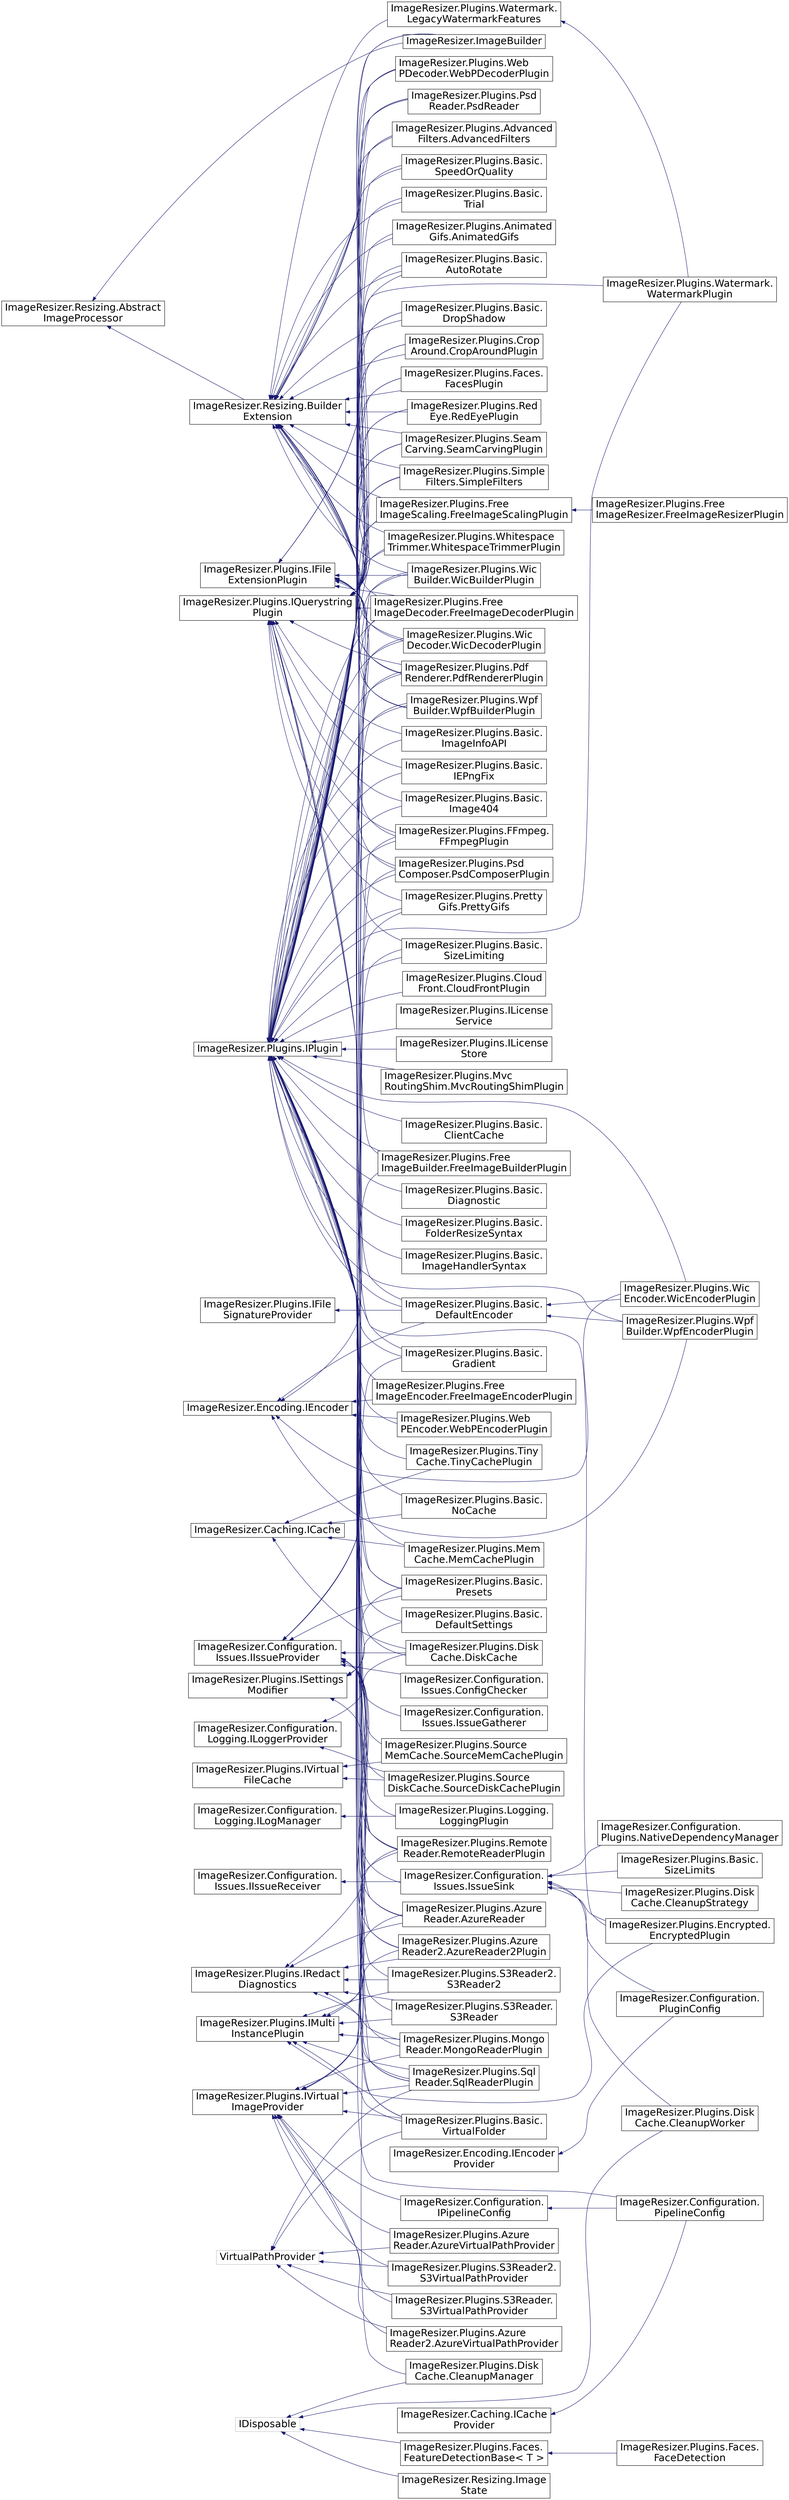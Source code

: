 digraph "Graphical Class Hierarchy"
{
  edge [fontname="Helvetica",fontsize="24",labelfontname="Helvetica",labelfontsize="24"];
  node [fontname="Helvetica",fontsize="24",shape=record];
  rankdir="LR";
  Node1 [label="ImageResizer.Resizing.Abstract\lImageProcessor",height=0.2,width=0.4,color="black", fillcolor="white", style="filled",URL="$class_image_resizer_1_1_resizing_1_1_abstract_image_processor.html",tooltip="Not for external use. Inherit from BuilderExtension instead. Dual-purpose base class for both ImageBu..."];
  Node1 -> Node2 [dir="back",color="midnightblue",fontsize="24",style="solid",fontname="Helvetica"];
  Node2 [label="ImageResizer.ImageBuilder",height=0.2,width=0.4,color="black", fillcolor="white", style="filled",URL="$class_image_resizer_1_1_image_builder.html",tooltip="Provides methods for generating resized images, and for reading and writing them to disk..."];
  Node1 -> Node3 [dir="back",color="midnightblue",fontsize="24",style="solid",fontname="Helvetica"];
  Node3 [label="ImageResizer.Resizing.Builder\lExtension",height=0.2,width=0.4,color="black", fillcolor="white", style="filled",URL="$class_image_resizer_1_1_resizing_1_1_builder_extension.html",tooltip="Provides a useable base class that can be used to modify the behavior of ImageBuilder. When registered with an ImageBuilder instance, the ImageBuilder will call the corresponding methods on the extension prior to executing its own methods. "];
  Node3 -> Node4 [dir="back",color="midnightblue",fontsize="24",style="solid",fontname="Helvetica"];
  Node4 [label="ImageResizer.Plugins.Advanced\lFilters.AdvancedFilters",height=0.2,width=0.4,color="black", fillcolor="white", style="filled",URL="$class_image_resizer_1_1_plugins_1_1_advanced_filters_1_1_advanced_filters.html"];
  Node3 -> Node5 [dir="back",color="midnightblue",fontsize="24",style="solid",fontname="Helvetica"];
  Node5 [label="ImageResizer.Plugins.Animated\lGifs.AnimatedGifs",height=0.2,width=0.4,color="black", fillcolor="white", style="filled",URL="$class_image_resizer_1_1_plugins_1_1_animated_gifs_1_1_animated_gifs.html"];
  Node3 -> Node6 [dir="back",color="midnightblue",fontsize="24",style="solid",fontname="Helvetica"];
  Node6 [label="ImageResizer.Plugins.Basic.\lAutoRotate",height=0.2,width=0.4,color="black", fillcolor="white", style="filled",URL="$class_image_resizer_1_1_plugins_1_1_basic_1_1_auto_rotate.html"];
  Node3 -> Node7 [dir="back",color="midnightblue",fontsize="24",style="solid",fontname="Helvetica"];
  Node7 [label="ImageResizer.Plugins.Basic.\lDropShadow",height=0.2,width=0.4,color="black", fillcolor="white", style="filled",URL="$class_image_resizer_1_1_plugins_1_1_basic_1_1_drop_shadow.html",tooltip="Adds drop shadow capabilities (shadowColor, shadowOffset, and shadowWidth commands) ..."];
  Node3 -> Node8 [dir="back",color="midnightblue",fontsize="24",style="solid",fontname="Helvetica"];
  Node8 [label="ImageResizer.Plugins.Basic.\lSizeLimiting",height=0.2,width=0.4,color="black", fillcolor="white", style="filled",URL="$class_image_resizer_1_1_plugins_1_1_basic_1_1_size_limiting.html",tooltip="Implements app-wide size Limits on image size "];
  Node3 -> Node9 [dir="back",color="midnightblue",fontsize="24",style="solid",fontname="Helvetica"];
  Node9 [label="ImageResizer.Plugins.Basic.\lSpeedOrQuality",height=0.2,width=0.4,color="black", fillcolor="white", style="filled",URL="$class_image_resizer_1_1_plugins_1_1_basic_1_1_speed_or_quality.html"];
  Node3 -> Node10 [dir="back",color="midnightblue",fontsize="24",style="solid",fontname="Helvetica"];
  Node10 [label="ImageResizer.Plugins.Basic.\lTrial",height=0.2,width=0.4,color="black", fillcolor="white", style="filled",URL="$class_image_resizer_1_1_plugins_1_1_basic_1_1_trial.html",tooltip="Can be used by plugins to implement &#39;trial version&#39; functionality. Not currently used. "];
  Node3 -> Node11 [dir="back",color="midnightblue",fontsize="24",style="solid",fontname="Helvetica"];
  Node11 [label="ImageResizer.Plugins.Crop\lAround.CropAroundPlugin",height=0.2,width=0.4,color="black", fillcolor="white", style="filled",URL="$class_image_resizer_1_1_plugins_1_1_crop_around_1_1_crop_around_plugin.html",tooltip="Enables cropping based on a set of rectangles to preserve "];
  Node3 -> Node12 [dir="back",color="midnightblue",fontsize="24",style="solid",fontname="Helvetica"];
  Node12 [label="ImageResizer.Plugins.Faces.\lFacesPlugin",height=0.2,width=0.4,color="black", fillcolor="white", style="filled",URL="$class_image_resizer_1_1_plugins_1_1_faces_1_1_faces_plugin.html"];
  Node3 -> Node13 [dir="back",color="midnightblue",fontsize="24",style="solid",fontname="Helvetica"];
  Node13 [label="ImageResizer.Plugins.Free\lImageBuilder.FreeImageBuilderPlugin",height=0.2,width=0.4,color="black", fillcolor="white", style="filled",URL="$class_image_resizer_1_1_plugins_1_1_free_image_builder_1_1_free_image_builder_plugin.html"];
  Node3 -> Node14 [dir="back",color="midnightblue",fontsize="24",style="solid",fontname="Helvetica"];
  Node14 [label="ImageResizer.Plugins.Free\lImageDecoder.FreeImageDecoderPlugin",height=0.2,width=0.4,color="black", fillcolor="white", style="filled",URL="$class_image_resizer_1_1_plugins_1_1_free_image_decoder_1_1_free_image_decoder_plugin.html"];
  Node3 -> Node15 [dir="back",color="midnightblue",fontsize="24",style="solid",fontname="Helvetica"];
  Node15 [label="ImageResizer.Plugins.Free\lImageScaling.FreeImageScalingPlugin",height=0.2,width=0.4,color="black", fillcolor="white", style="filled",URL="$class_image_resizer_1_1_plugins_1_1_free_image_scaling_1_1_free_image_scaling_plugin.html"];
  Node15 -> Node16 [dir="back",color="midnightblue",fontsize="24",style="solid",fontname="Helvetica"];
  Node16 [label="ImageResizer.Plugins.Free\lImageResizer.FreeImageResizerPlugin",height=0.2,width=0.4,color="black", fillcolor="white", style="filled",URL="$class_image_resizer_1_1_plugins_1_1_free_image_resizer_1_1_free_image_resizer_plugin.html"];
  Node3 -> Node17 [dir="back",color="midnightblue",fontsize="24",style="solid",fontname="Helvetica"];
  Node17 [label="ImageResizer.Plugins.Pdf\lRenderer.PdfRendererPlugin",height=0.2,width=0.4,color="black", fillcolor="white", style="filled",URL="$class_image_resizer_1_1_plugins_1_1_pdf_renderer_1_1_pdf_renderer_plugin.html",tooltip="Ghostscript image resizer decoder capable of rendering postscript-based files to bitmaps. "];
  Node3 -> Node18 [dir="back",color="midnightblue",fontsize="24",style="solid",fontname="Helvetica"];
  Node18 [label="ImageResizer.Plugins.Psd\lReader.PsdReader",height=0.2,width=0.4,color="black", fillcolor="white", style="filled",URL="$class_image_resizer_1_1_plugins_1_1_psd_reader_1_1_psd_reader.html"];
  Node3 -> Node19 [dir="back",color="midnightblue",fontsize="24",style="solid",fontname="Helvetica"];
  Node19 [label="ImageResizer.Plugins.Red\lEye.RedEyePlugin",height=0.2,width=0.4,color="black", fillcolor="white", style="filled",URL="$class_image_resizer_1_1_plugins_1_1_red_eye_1_1_red_eye_plugin.html"];
  Node3 -> Node20 [dir="back",color="midnightblue",fontsize="24",style="solid",fontname="Helvetica"];
  Node20 [label="ImageResizer.Plugins.Remote\lReader.RemoteReaderPlugin",height=0.2,width=0.4,color="black", fillcolor="white", style="filled",URL="$class_image_resizer_1_1_plugins_1_1_remote_reader_1_1_remote_reader_plugin.html"];
  Node3 -> Node21 [dir="back",color="midnightblue",fontsize="24",style="solid",fontname="Helvetica"];
  Node21 [label="ImageResizer.Plugins.Seam\lCarving.SeamCarvingPlugin",height=0.2,width=0.4,color="black", fillcolor="white", style="filled",URL="$class_image_resizer_1_1_plugins_1_1_seam_carving_1_1_seam_carving_plugin.html"];
  Node3 -> Node22 [dir="back",color="midnightblue",fontsize="24",style="solid",fontname="Helvetica"];
  Node22 [label="ImageResizer.Plugins.Simple\lFilters.SimpleFilters",height=0.2,width=0.4,color="black", fillcolor="white", style="filled",URL="$class_image_resizer_1_1_plugins_1_1_simple_filters_1_1_simple_filters.html"];
  Node3 -> Node23 [dir="back",color="midnightblue",fontsize="24",style="solid",fontname="Helvetica"];
  Node23 [label="ImageResizer.Plugins.Watermark.\lLegacyWatermarkFeatures",height=0.2,width=0.4,color="black", fillcolor="white", style="filled",URL="$class_image_resizer_1_1_plugins_1_1_watermark_1_1_legacy_watermark_features.html",tooltip="Provides extensibility points for drawing watermarks and even modifying resizing/image settings ..."];
  Node23 -> Node24 [dir="back",color="midnightblue",fontsize="24",style="solid",fontname="Helvetica"];
  Node24 [label="ImageResizer.Plugins.Watermark.\lWatermarkPlugin",height=0.2,width=0.4,color="black", fillcolor="white", style="filled",URL="$class_image_resizer_1_1_plugins_1_1_watermark_1_1_watermark_plugin.html",tooltip="Provides extensibility points for drawing watermarks and even modifying resizing/image settings ..."];
  Node3 -> Node25 [dir="back",color="midnightblue",fontsize="24",style="solid",fontname="Helvetica"];
  Node25 [label="ImageResizer.Plugins.Web\lPDecoder.WebPDecoderPlugin",height=0.2,width=0.4,color="black", fillcolor="white", style="filled",URL="$class_image_resizer_1_1_plugins_1_1_web_p_decoder_1_1_web_p_decoder_plugin.html"];
  Node3 -> Node26 [dir="back",color="midnightblue",fontsize="24",style="solid",fontname="Helvetica"];
  Node26 [label="ImageResizer.Plugins.Whitespace\lTrimmer.WhitespaceTrimmerPlugin",height=0.2,width=0.4,color="black", fillcolor="white", style="filled",URL="$class_image_resizer_1_1_plugins_1_1_whitespace_trimmer_1_1_whitespace_trimmer_plugin.html"];
  Node3 -> Node27 [dir="back",color="midnightblue",fontsize="24",style="solid",fontname="Helvetica"];
  Node27 [label="ImageResizer.Plugins.Wic\lBuilder.WicBuilderPlugin",height=0.2,width=0.4,color="black", fillcolor="white", style="filled",URL="$class_image_resizer_1_1_plugins_1_1_wic_builder_1_1_wic_builder_plugin.html"];
  Node3 -> Node28 [dir="back",color="midnightblue",fontsize="24",style="solid",fontname="Helvetica"];
  Node28 [label="ImageResizer.Plugins.Wic\lDecoder.WicDecoderPlugin",height=0.2,width=0.4,color="black", fillcolor="white", style="filled",URL="$class_image_resizer_1_1_plugins_1_1_wic_decoder_1_1_wic_decoder_plugin.html",tooltip="Note: This decoder produces Bitmaps that require special disposal instructions. While ImageBuilder ha..."];
  Node3 -> Node29 [dir="back",color="midnightblue",fontsize="24",style="solid",fontname="Helvetica"];
  Node29 [label="ImageResizer.Plugins.Wpf\lBuilder.WpfBuilderPlugin",height=0.2,width=0.4,color="black", fillcolor="white", style="filled",URL="$class_image_resizer_1_1_plugins_1_1_wpf_builder_1_1_wpf_builder_plugin.html"];
  Node30 [label="ImageResizer.Caching.ICache",height=0.2,width=0.4,color="black", fillcolor="white", style="filled",URL="$interface_image_resizer_1_1_caching_1_1_i_cache.html",tooltip="Provides caching behavior "];
  Node30 -> Node31 [dir="back",color="midnightblue",fontsize="24",style="solid",fontname="Helvetica"];
  Node31 [label="ImageResizer.Plugins.Basic.\lNoCache",height=0.2,width=0.4,color="black", fillcolor="white", style="filled",URL="$class_image_resizer_1_1_plugins_1_1_basic_1_1_no_cache.html",tooltip="Default cache when DiskCache isn&#39;t installed. Useful for debugging purposes but unsuited for producti..."];
  Node30 -> Node32 [dir="back",color="midnightblue",fontsize="24",style="solid",fontname="Helvetica"];
  Node32 [label="ImageResizer.Plugins.Disk\lCache.DiskCache",height=0.2,width=0.4,color="black", fillcolor="white", style="filled",URL="$class_image_resizer_1_1_plugins_1_1_disk_cache_1_1_disk_cache.html",tooltip="Provides methods for creating, maintaining, and securing the disk cache. "];
  Node30 -> Node33 [dir="back",color="midnightblue",fontsize="24",style="solid",fontname="Helvetica"];
  Node33 [label="ImageResizer.Plugins.Mem\lCache.MemCachePlugin",height=0.2,width=0.4,color="black", fillcolor="white", style="filled",URL="$class_image_resizer_1_1_plugins_1_1_mem_cache_1_1_mem_cache_plugin.html"];
  Node30 -> Node34 [dir="back",color="midnightblue",fontsize="24",style="solid",fontname="Helvetica"];
  Node34 [label="ImageResizer.Plugins.Tiny\lCache.TinyCachePlugin",height=0.2,width=0.4,color="black", fillcolor="white", style="filled",URL="$class_image_resizer_1_1_plugins_1_1_tiny_cache_1_1_tiny_cache_plugin.html"];
  Node35 [label="ImageResizer.Caching.ICache\lProvider",height=0.2,width=0.4,color="black", fillcolor="white", style="filled",URL="$interface_image_resizer_1_1_caching_1_1_i_cache_provider.html",tooltip="Provides cache selection logic "];
  Node35 -> Node36 [dir="back",color="midnightblue",fontsize="24",style="solid",fontname="Helvetica"];
  Node36 [label="ImageResizer.Configuration.\lPipelineConfig",height=0.2,width=0.4,color="black", fillcolor="white", style="filled",URL="$class_image_resizer_1_1_configuration_1_1_pipeline_config.html"];
  Node37 [label="IDisposable",height=0.2,width=0.4,color="grey75", fillcolor="white", style="filled"];
  Node37 -> Node38 [dir="back",color="midnightblue",fontsize="24",style="solid",fontname="Helvetica"];
  Node38 [label="ImageResizer.Plugins.Disk\lCache.CleanupManager",height=0.2,width=0.4,color="black", fillcolor="white", style="filled",URL="$class_image_resizer_1_1_plugins_1_1_disk_cache_1_1_cleanup_manager.html"];
  Node37 -> Node39 [dir="back",color="midnightblue",fontsize="24",style="solid",fontname="Helvetica"];
  Node39 [label="ImageResizer.Plugins.Disk\lCache.CleanupWorker",height=0.2,width=0.4,color="black", fillcolor="white", style="filled",URL="$class_image_resizer_1_1_plugins_1_1_disk_cache_1_1_cleanup_worker.html"];
  Node37 -> Node40 [dir="back",color="midnightblue",fontsize="24",style="solid",fontname="Helvetica"];
  Node40 [label="ImageResizer.Plugins.Faces.\lFeatureDetectionBase\< T \>",height=0.2,width=0.4,color="black", fillcolor="white", style="filled",URL="$class_image_resizer_1_1_plugins_1_1_faces_1_1_feature_detection_base_3_01_t_01_4.html",tooltip="Not thread safe. "];
  Node40 -> Node41 [dir="back",color="midnightblue",fontsize="24",style="solid",fontname="Helvetica"];
  Node41 [label="ImageResizer.Plugins.Faces.\lFaceDetection",height=0.2,width=0.4,color="black", fillcolor="white", style="filled",URL="$class_image_resizer_1_1_plugins_1_1_faces_1_1_face_detection.html",tooltip="Provides a simple API for face detection "];
  Node37 -> Node42 [dir="back",color="midnightblue",fontsize="24",style="solid",fontname="Helvetica"];
  Node42 [label="ImageResizer.Resizing.Image\lState",height=0.2,width=0.4,color="black", fillcolor="white", style="filled",URL="$class_image_resizer_1_1_resizing_1_1_image_state.html",tooltip="Encapsulates the state of an image being resized. Can be used to simulate a resize as well as actuall..."];
  Node43 [label="ImageResizer.Encoding.IEncoder",height=0.2,width=0.4,color="black", fillcolor="white", style="filled",URL="$interface_image_resizer_1_1_encoding_1_1_i_encoder.html",tooltip="An image encoder. Exposes methods for suitability checking, encoding, transparency compatibility chec..."];
  Node43 -> Node44 [dir="back",color="midnightblue",fontsize="24",style="solid",fontname="Helvetica"];
  Node44 [label="ImageResizer.Plugins.Basic.\lDefaultEncoder",height=0.2,width=0.4,color="black", fillcolor="white", style="filled",URL="$class_image_resizer_1_1_plugins_1_1_basic_1_1_default_encoder.html",tooltip="Provides basic encoding functionality for Jpeg, png, and gif output. Allows adjustable Jpeg compressi..."];
  Node44 -> Node45 [dir="back",color="midnightblue",fontsize="24",style="solid",fontname="Helvetica"];
  Node45 [label="ImageResizer.Plugins.Wic\lEncoder.WicEncoderPlugin",height=0.2,width=0.4,color="black", fillcolor="white", style="filled",URL="$class_image_resizer_1_1_plugins_1_1_wic_encoder_1_1_wic_encoder_plugin.html"];
  Node44 -> Node46 [dir="back",color="midnightblue",fontsize="24",style="solid",fontname="Helvetica"];
  Node46 [label="ImageResizer.Plugins.Wpf\lBuilder.WpfEncoderPlugin",height=0.2,width=0.4,color="black", fillcolor="white", style="filled",URL="$class_image_resizer_1_1_plugins_1_1_wpf_builder_1_1_wpf_encoder_plugin.html"];
  Node43 -> Node47 [dir="back",color="midnightblue",fontsize="24",style="solid",fontname="Helvetica"];
  Node47 [label="ImageResizer.Plugins.Free\lImageEncoder.FreeImageEncoderPlugin",height=0.2,width=0.4,color="black", fillcolor="white", style="filled",URL="$class_image_resizer_1_1_plugins_1_1_free_image_encoder_1_1_free_image_encoder_plugin.html"];
  Node43 -> Node48 [dir="back",color="midnightblue",fontsize="24",style="solid",fontname="Helvetica"];
  Node48 [label="ImageResizer.Plugins.Pretty\lGifs.PrettyGifs",height=0.2,width=0.4,color="black", fillcolor="white", style="filled",URL="$class_image_resizer_1_1_plugins_1_1_pretty_gifs_1_1_pretty_gifs.html"];
  Node43 -> Node49 [dir="back",color="midnightblue",fontsize="24",style="solid",fontname="Helvetica"];
  Node49 [label="ImageResizer.Plugins.Web\lPEncoder.WebPEncoderPlugin",height=0.2,width=0.4,color="black", fillcolor="white", style="filled",URL="$class_image_resizer_1_1_plugins_1_1_web_p_encoder_1_1_web_p_encoder_plugin.html"];
  Node43 -> Node45 [dir="back",color="midnightblue",fontsize="24",style="solid",fontname="Helvetica"];
  Node43 -> Node46 [dir="back",color="midnightblue",fontsize="24",style="solid",fontname="Helvetica"];
  Node50 [label="ImageResizer.Encoding.IEncoder\lProvider",height=0.2,width=0.4,color="black", fillcolor="white", style="filled",URL="$interface_image_resizer_1_1_encoding_1_1_i_encoder_provider.html",tooltip="A provider (or selector) of IEncoder instances. "];
  Node50 -> Node51 [dir="back",color="midnightblue",fontsize="24",style="solid",fontname="Helvetica"];
  Node51 [label="ImageResizer.Configuration.\lPluginConfig",height=0.2,width=0.4,color="black", fillcolor="white", style="filled",URL="$class_image_resizer_1_1_configuration_1_1_plugin_config.html",tooltip="Provides thread-safe access to plugin addition, removal, and querying methods "];
  Node52 [label="ImageResizer.Plugins.IFile\lExtensionPlugin",height=0.2,width=0.4,color="black", fillcolor="white", style="filled",URL="$interface_image_resizer_1_1_plugins_1_1_i_file_extension_plugin.html",tooltip="For plugins that add support for new source file image extensions. "];
  Node52 -> Node2 [dir="back",color="midnightblue",fontsize="24",style="solid",fontname="Helvetica"];
  Node52 -> Node53 [dir="back",color="midnightblue",fontsize="24",style="solid",fontname="Helvetica"];
  Node53 [label="ImageResizer.Plugins.FFmpeg.\lFFmpegPlugin",height=0.2,width=0.4,color="black", fillcolor="white", style="filled",URL="$class_image_resizer_1_1_plugins_1_1_f_fmpeg_1_1_f_fmpeg_plugin.html"];
  Node52 -> Node14 [dir="back",color="midnightblue",fontsize="24",style="solid",fontname="Helvetica"];
  Node52 -> Node17 [dir="back",color="midnightblue",fontsize="24",style="solid",fontname="Helvetica"];
  Node52 -> Node54 [dir="back",color="midnightblue",fontsize="24",style="solid",fontname="Helvetica"];
  Node54 [label="ImageResizer.Plugins.Psd\lComposer.PsdComposerPlugin",height=0.2,width=0.4,color="black", fillcolor="white", style="filled",URL="$class_image_resizer_1_1_plugins_1_1_psd_composer_1_1_psd_composer_plugin.html"];
  Node52 -> Node18 [dir="back",color="midnightblue",fontsize="24",style="solid",fontname="Helvetica"];
  Node52 -> Node25 [dir="back",color="midnightblue",fontsize="24",style="solid",fontname="Helvetica"];
  Node52 -> Node27 [dir="back",color="midnightblue",fontsize="24",style="solid",fontname="Helvetica"];
  Node52 -> Node28 [dir="back",color="midnightblue",fontsize="24",style="solid",fontname="Helvetica"];
  Node52 -> Node29 [dir="back",color="midnightblue",fontsize="24",style="solid",fontname="Helvetica"];
  Node55 [label="ImageResizer.Plugins.IFile\lSignatureProvider",height=0.2,width=0.4,color="black", fillcolor="white", style="filled",URL="$interface_image_resizer_1_1_plugins_1_1_i_file_signature_provider.html"];
  Node55 -> Node44 [dir="back",color="midnightblue",fontsize="24",style="solid",fontname="Helvetica"];
  Node56 [label="ImageResizer.Configuration.\lIssues.IIssueProvider",height=0.2,width=0.4,color="black", fillcolor="white", style="filled",URL="$interface_image_resizer_1_1_configuration_1_1_issues_1_1_i_issue_provider.html"];
  Node56 -> Node57 [dir="back",color="midnightblue",fontsize="24",style="solid",fontname="Helvetica"];
  Node57 [label="ImageResizer.Configuration.\lIssues.ConfigChecker",height=0.2,width=0.4,color="black", fillcolor="white", style="filled",URL="$class_image_resizer_1_1_configuration_1_1_issues_1_1_config_checker.html"];
  Node56 -> Node58 [dir="back",color="midnightblue",fontsize="24",style="solid",fontname="Helvetica"];
  Node58 [label="ImageResizer.Configuration.\lIssues.IssueGatherer",height=0.2,width=0.4,color="black", fillcolor="white", style="filled",URL="$class_image_resizer_1_1_configuration_1_1_issues_1_1_issue_gatherer.html"];
  Node56 -> Node59 [dir="back",color="midnightblue",fontsize="24",style="solid",fontname="Helvetica"];
  Node59 [label="ImageResizer.Configuration.\lIssues.IssueSink",height=0.2,width=0.4,color="black", fillcolor="white", style="filled",URL="$class_image_resizer_1_1_configuration_1_1_issues_1_1_issue_sink.html"];
  Node59 -> Node51 [dir="back",color="midnightblue",fontsize="24",style="solid",fontname="Helvetica"];
  Node59 -> Node60 [dir="back",color="midnightblue",fontsize="24",style="solid",fontname="Helvetica"];
  Node60 [label="ImageResizer.Configuration.\lPlugins.NativeDependencyManager",height=0.2,width=0.4,color="black", fillcolor="white", style="filled",URL="$class_image_resizer_1_1_configuration_1_1_plugins_1_1_native_dependency_manager.html",tooltip="Provides automatic download of native dependencies (which VS doesn&#39;t see). Gets the correct bitness a..."];
  Node59 -> Node61 [dir="back",color="midnightblue",fontsize="24",style="solid",fontname="Helvetica"];
  Node61 [label="ImageResizer.Plugins.Basic.\lSizeLimits",height=0.2,width=0.4,color="black", fillcolor="white", style="filled",URL="$class_image_resizer_1_1_plugins_1_1_basic_1_1_size_limits.html",tooltip="Enforces two kinds of maximum size constraints: a Total size limit, and an Image size limit..."];
  Node59 -> Node62 [dir="back",color="midnightblue",fontsize="24",style="solid",fontname="Helvetica"];
  Node62 [label="ImageResizer.Plugins.Disk\lCache.CleanupStrategy",height=0.2,width=0.4,color="black", fillcolor="white", style="filled",URL="$class_image_resizer_1_1_plugins_1_1_disk_cache_1_1_cleanup_strategy.html"];
  Node59 -> Node39 [dir="back",color="midnightblue",fontsize="24",style="solid",fontname="Helvetica"];
  Node59 -> Node63 [dir="back",color="midnightblue",fontsize="24",style="solid",fontname="Helvetica"];
  Node63 [label="ImageResizer.Plugins.Encrypted.\lEncryptedPlugin",height=0.2,width=0.4,color="black", fillcolor="white", style="filled",URL="$class_image_resizer_1_1_plugins_1_1_encrypted_1_1_encrypted_plugin.html"];
  Node56 -> Node64 [dir="back",color="midnightblue",fontsize="24",style="solid",fontname="Helvetica"];
  Node64 [label="ImageResizer.Plugins.Azure\lReader2.AzureReader2Plugin",height=0.2,width=0.4,color="black", fillcolor="white", style="filled",URL="$class_image_resizer_1_1_plugins_1_1_azure_reader2_1_1_azure_reader2_plugin.html"];
  Node56 -> Node65 [dir="back",color="midnightblue",fontsize="24",style="solid",fontname="Helvetica"];
  Node65 [label="ImageResizer.Plugins.Azure\lReader.AzureReader",height=0.2,width=0.4,color="black", fillcolor="white", style="filled",URL="$class_image_resizer_1_1_plugins_1_1_azure_reader_1_1_azure_reader.html"];
  Node56 -> Node66 [dir="back",color="midnightblue",fontsize="24",style="solid",fontname="Helvetica"];
  Node66 [label="ImageResizer.Plugins.Basic.\lPresets",height=0.2,width=0.4,color="black", fillcolor="white", style="filled",URL="$class_image_resizer_1_1_plugins_1_1_basic_1_1_presets.html"];
  Node56 -> Node8 [dir="back",color="midnightblue",fontsize="24",style="solid",fontname="Helvetica"];
  Node56 -> Node67 [dir="back",color="midnightblue",fontsize="24",style="solid",fontname="Helvetica"];
  Node67 [label="ImageResizer.Plugins.Basic.\lVirtualFolder",height=0.2,width=0.4,color="black", fillcolor="white", style="filled",URL="$class_image_resizer_1_1_plugins_1_1_basic_1_1_virtual_folder.html",tooltip="Functions exactly like an IIS virtual folder, but doesn&#39;t require IIS configuration. "];
  Node56 -> Node38 [dir="back",color="midnightblue",fontsize="24",style="solid",fontname="Helvetica"];
  Node56 -> Node32 [dir="back",color="midnightblue",fontsize="24",style="solid",fontname="Helvetica"];
  Node56 -> Node13 [dir="back",color="midnightblue",fontsize="24",style="solid",fontname="Helvetica"];
  Node56 -> Node14 [dir="back",color="midnightblue",fontsize="24",style="solid",fontname="Helvetica"];
  Node56 -> Node17 [dir="back",color="midnightblue",fontsize="24",style="solid",fontname="Helvetica"];
  Node56 -> Node20 [dir="back",color="midnightblue",fontsize="24",style="solid",fontname="Helvetica"];
  Node56 -> Node68 [dir="back",color="midnightblue",fontsize="24",style="solid",fontname="Helvetica"];
  Node68 [label="ImageResizer.Plugins.Sql\lReader.SqlReaderPlugin",height=0.2,width=0.4,color="black", fillcolor="white", style="filled",URL="$class_image_resizer_1_1_plugins_1_1_sql_reader_1_1_sql_reader_plugin.html",tooltip="Specialized VirtualPathProvider that allows accessing database images as if they are on disk..."];
  Node56 -> Node27 [dir="back",color="midnightblue",fontsize="24",style="solid",fontname="Helvetica"];
  Node56 -> Node28 [dir="back",color="midnightblue",fontsize="24",style="solid",fontname="Helvetica"];
  Node56 -> Node29 [dir="back",color="midnightblue",fontsize="24",style="solid",fontname="Helvetica"];
  Node69 [label="ImageResizer.Configuration.\lIssues.IIssueReceiver",height=0.2,width=0.4,color="black", fillcolor="white", style="filled",URL="$interface_image_resizer_1_1_configuration_1_1_issues_1_1_i_issue_receiver.html"];
  Node69 -> Node59 [dir="back",color="midnightblue",fontsize="24",style="solid",fontname="Helvetica"];
  Node70 [label="ImageResizer.Configuration.\lLogging.ILoggerProvider",height=0.2,width=0.4,color="black", fillcolor="white", style="filled",URL="$interface_image_resizer_1_1_configuration_1_1_logging_1_1_i_logger_provider.html"];
  Node70 -> Node32 [dir="back",color="midnightblue",fontsize="24",style="solid",fontname="Helvetica"];
  Node70 -> Node71 [dir="back",color="midnightblue",fontsize="24",style="solid",fontname="Helvetica"];
  Node71 [label="ImageResizer.Plugins.Source\lDiskCache.SourceDiskCachePlugin",height=0.2,width=0.4,color="black", fillcolor="white", style="filled",URL="$class_image_resizer_1_1_plugins_1_1_source_disk_cache_1_1_source_disk_cache_plugin.html"];
  Node72 [label="ImageResizer.Configuration.\lLogging.ILogManager",height=0.2,width=0.4,color="black", fillcolor="white", style="filled",URL="$interface_image_resizer_1_1_configuration_1_1_logging_1_1_i_log_manager.html"];
  Node72 -> Node73 [dir="back",color="midnightblue",fontsize="24",style="solid",fontname="Helvetica"];
  Node73 [label="ImageResizer.Plugins.Logging.\lLoggingPlugin",height=0.2,width=0.4,color="black", fillcolor="white", style="filled",URL="$class_image_resizer_1_1_plugins_1_1_logging_1_1_logging_plugin.html"];
  Node74 [label="ImageResizer.Plugins.IMulti\lInstancePlugin",height=0.2,width=0.4,color="black", fillcolor="white", style="filled",URL="$interface_image_resizer_1_1_plugins_1_1_i_multi_instance_plugin.html",tooltip="Tag your plugin with this interface if it supports having multiple instances registered at once ..."];
  Node74 -> Node64 [dir="back",color="midnightblue",fontsize="24",style="solid",fontname="Helvetica"];
  Node74 -> Node65 [dir="back",color="midnightblue",fontsize="24",style="solid",fontname="Helvetica"];
  Node74 -> Node67 [dir="back",color="midnightblue",fontsize="24",style="solid",fontname="Helvetica"];
  Node74 -> Node63 [dir="back",color="midnightblue",fontsize="24",style="solid",fontname="Helvetica"];
  Node74 -> Node75 [dir="back",color="midnightblue",fontsize="24",style="solid",fontname="Helvetica"];
  Node75 [label="ImageResizer.Plugins.Mongo\lReader.MongoReaderPlugin",height=0.2,width=0.4,color="black", fillcolor="white", style="filled",URL="$class_image_resizer_1_1_plugins_1_1_mongo_reader_1_1_mongo_reader_plugin.html",tooltip="An ImageResizer Plugin that retrieves images from a MongoDB/GridFS store "];
  Node74 -> Node76 [dir="back",color="midnightblue",fontsize="24",style="solid",fontname="Helvetica"];
  Node76 [label="ImageResizer.Plugins.S3Reader2.\lS3Reader2",height=0.2,width=0.4,color="black", fillcolor="white", style="filled",URL="$class_image_resizer_1_1_plugins_1_1_s3_reader2_1_1_s3_reader2.html"];
  Node74 -> Node77 [dir="back",color="midnightblue",fontsize="24",style="solid",fontname="Helvetica"];
  Node77 [label="ImageResizer.Plugins.S3Reader.\lS3Reader",height=0.2,width=0.4,color="black", fillcolor="white", style="filled",URL="$class_image_resizer_1_1_plugins_1_1_s3_reader_1_1_s3_reader.html"];
  Node74 -> Node68 [dir="back",color="midnightblue",fontsize="24",style="solid",fontname="Helvetica"];
  Node78 [label="ImageResizer.Plugins.IPlugin",height=0.2,width=0.4,color="black", fillcolor="white", style="filled",URL="$interface_image_resizer_1_1_plugins_1_1_i_plugin.html",tooltip="All plugins must implement this. Enables web.config addition and removal. "];
  Node78 -> Node4 [dir="back",color="midnightblue",fontsize="24",style="solid",fontname="Helvetica"];
  Node78 -> Node5 [dir="back",color="midnightblue",fontsize="24",style="solid",fontname="Helvetica"];
  Node78 -> Node64 [dir="back",color="midnightblue",fontsize="24",style="solid",fontname="Helvetica"];
  Node78 -> Node65 [dir="back",color="midnightblue",fontsize="24",style="solid",fontname="Helvetica"];
  Node78 -> Node6 [dir="back",color="midnightblue",fontsize="24",style="solid",fontname="Helvetica"];
  Node78 -> Node79 [dir="back",color="midnightblue",fontsize="24",style="solid",fontname="Helvetica"];
  Node79 [label="ImageResizer.Plugins.Basic.\lClientCache",height=0.2,width=0.4,color="black", fillcolor="white", style="filled",URL="$class_image_resizer_1_1_plugins_1_1_basic_1_1_client_cache.html",tooltip="Provides default client-caching behavior. Sends Last-Modified header if present, and Expires header i..."];
  Node78 -> Node44 [dir="back",color="midnightblue",fontsize="24",style="solid",fontname="Helvetica"];
  Node78 -> Node80 [dir="back",color="midnightblue",fontsize="24",style="solid",fontname="Helvetica"];
  Node80 [label="ImageResizer.Plugins.Basic.\lDefaultSettings",height=0.2,width=0.4,color="black", fillcolor="white", style="filled",URL="$class_image_resizer_1_1_plugins_1_1_basic_1_1_default_settings.html"];
  Node78 -> Node81 [dir="back",color="midnightblue",fontsize="24",style="solid",fontname="Helvetica"];
  Node81 [label="ImageResizer.Plugins.Basic.\lDiagnostic",height=0.2,width=0.4,color="black", fillcolor="white", style="filled",URL="$class_image_resizer_1_1_plugins_1_1_basic_1_1_diagnostic.html",tooltip="Provides the incredibly helpful /resizer.debug page we all love. "];
  Node78 -> Node7 [dir="back",color="midnightblue",fontsize="24",style="solid",fontname="Helvetica"];
  Node78 -> Node82 [dir="back",color="midnightblue",fontsize="24",style="solid",fontname="Helvetica"];
  Node82 [label="ImageResizer.Plugins.Basic.\lFolderResizeSyntax",height=0.2,width=0.4,color="black", fillcolor="white", style="filled",URL="$class_image_resizer_1_1_plugins_1_1_basic_1_1_folder_resize_syntax.html"];
  Node78 -> Node83 [dir="back",color="midnightblue",fontsize="24",style="solid",fontname="Helvetica"];
  Node83 [label="ImageResizer.Plugins.Basic.\lGradient",height=0.2,width=0.4,color="black", fillcolor="white", style="filled",URL="$class_image_resizer_1_1_plugins_1_1_basic_1_1_gradient.html",tooltip="Allows gradients to be dynamically generated like so: "];
  Node78 -> Node84 [dir="back",color="midnightblue",fontsize="24",style="solid",fontname="Helvetica"];
  Node84 [label="ImageResizer.Plugins.Basic.\lIEPngFix",height=0.2,width=0.4,color="black", fillcolor="white", style="filled",URL="$class_image_resizer_1_1_plugins_1_1_basic_1_1_i_e_png_fix.html",tooltip="Causes IE6 and earlier to use GIF versions of PNG files. By default, only fixes requests with ..."];
  Node78 -> Node85 [dir="back",color="midnightblue",fontsize="24",style="solid",fontname="Helvetica"];
  Node85 [label="ImageResizer.Plugins.Basic.\lImage404",height=0.2,width=0.4,color="black", fillcolor="white", style="filled",URL="$class_image_resizer_1_1_plugins_1_1_basic_1_1_image404.html",tooltip="Redirects image 404 errors to a querystring-specified server-local location, while maintaining querys..."];
  Node78 -> Node86 [dir="back",color="midnightblue",fontsize="24",style="solid",fontname="Helvetica"];
  Node86 [label="ImageResizer.Plugins.Basic.\lImageHandlerSyntax",height=0.2,width=0.4,color="black", fillcolor="white", style="filled",URL="$class_image_resizer_1_1_plugins_1_1_basic_1_1_image_handler_syntax.html",tooltip="Adds URL syntax support for legacy projects: http://webimageresizer.codeplex.com/, http://imagehandler.codeplex.com/, http://bbimagehandler.codeplex.com/, DAMP: http://our.umbraco.org/projects/backoffice-extensions/digibiz-advanced-media-picker, Support for http://bip.codeplex.com/ and http://dynamicimageprocess.codeplex.com/ urls is default since w/h are supported. "];
  Node78 -> Node87 [dir="back",color="midnightblue",fontsize="24",style="solid",fontname="Helvetica"];
  Node87 [label="ImageResizer.Plugins.Basic.\lImageInfoAPI",height=0.2,width=0.4,color="black", fillcolor="white", style="filled",URL="$class_image_resizer_1_1_plugins_1_1_basic_1_1_image_info_a_p_i.html"];
  Node78 -> Node31 [dir="back",color="midnightblue",fontsize="24",style="solid",fontname="Helvetica"];
  Node78 -> Node66 [dir="back",color="midnightblue",fontsize="24",style="solid",fontname="Helvetica"];
  Node78 -> Node8 [dir="back",color="midnightblue",fontsize="24",style="solid",fontname="Helvetica"];
  Node78 -> Node9 [dir="back",color="midnightblue",fontsize="24",style="solid",fontname="Helvetica"];
  Node78 -> Node10 [dir="back",color="midnightblue",fontsize="24",style="solid",fontname="Helvetica"];
  Node78 -> Node67 [dir="back",color="midnightblue",fontsize="24",style="solid",fontname="Helvetica"];
  Node78 -> Node88 [dir="back",color="midnightblue",fontsize="24",style="solid",fontname="Helvetica"];
  Node88 [label="ImageResizer.Plugins.Cloud\lFront.CloudFrontPlugin",height=0.2,width=0.4,color="black", fillcolor="white", style="filled",URL="$class_image_resizer_1_1_plugins_1_1_cloud_front_1_1_cloud_front_plugin.html",tooltip="Allows querystrings to be expressed with &#39;/&#39; or &#39;;&#39; instead of &#39;?&#39;, allow the querystring to survive ..."];
  Node78 -> Node11 [dir="back",color="midnightblue",fontsize="24",style="solid",fontname="Helvetica"];
  Node78 -> Node32 [dir="back",color="midnightblue",fontsize="24",style="solid",fontname="Helvetica"];
  Node78 -> Node63 [dir="back",color="midnightblue",fontsize="24",style="solid",fontname="Helvetica"];
  Node78 -> Node12 [dir="back",color="midnightblue",fontsize="24",style="solid",fontname="Helvetica"];
  Node78 -> Node53 [dir="back",color="midnightblue",fontsize="24",style="solid",fontname="Helvetica"];
  Node78 -> Node13 [dir="back",color="midnightblue",fontsize="24",style="solid",fontname="Helvetica"];
  Node78 -> Node14 [dir="back",color="midnightblue",fontsize="24",style="solid",fontname="Helvetica"];
  Node78 -> Node47 [dir="back",color="midnightblue",fontsize="24",style="solid",fontname="Helvetica"];
  Node78 -> Node15 [dir="back",color="midnightblue",fontsize="24",style="solid",fontname="Helvetica"];
  Node78 -> Node89 [dir="back",color="midnightblue",fontsize="24",style="solid",fontname="Helvetica"];
  Node89 [label="ImageResizer.Plugins.ILicense\lService",height=0.2,width=0.4,color="black", fillcolor="white", style="filled",URL="$interface_image_resizer_1_1_plugins_1_1_i_license_service.html",tooltip="Provides license verification and enforcement services. Do not access directly; use your local embedd..."];
  Node78 -> Node90 [dir="back",color="midnightblue",fontsize="24",style="solid",fontname="Helvetica"];
  Node90 [label="ImageResizer.Plugins.ILicense\lStore",height=0.2,width=0.4,color="black", fillcolor="white", style="filled",URL="$interface_image_resizer_1_1_plugins_1_1_i_license_store.html",tooltip="Provides a place to cache/store licenses. Only responsible for licenses used by plugins attached to t..."];
  Node78 -> Node73 [dir="back",color="midnightblue",fontsize="24",style="solid",fontname="Helvetica"];
  Node78 -> Node33 [dir="back",color="midnightblue",fontsize="24",style="solid",fontname="Helvetica"];
  Node78 -> Node75 [dir="back",color="midnightblue",fontsize="24",style="solid",fontname="Helvetica"];
  Node78 -> Node91 [dir="back",color="midnightblue",fontsize="24",style="solid",fontname="Helvetica"];
  Node91 [label="ImageResizer.Plugins.Mvc\lRoutingShim.MvcRoutingShimPlugin",height=0.2,width=0.4,color="black", fillcolor="white", style="filled",URL="$class_image_resizer_1_1_plugins_1_1_mvc_routing_shim_1_1_mvc_routing_shim_plugin.html"];
  Node78 -> Node17 [dir="back",color="midnightblue",fontsize="24",style="solid",fontname="Helvetica"];
  Node78 -> Node48 [dir="back",color="midnightblue",fontsize="24",style="solid",fontname="Helvetica"];
  Node78 -> Node54 [dir="back",color="midnightblue",fontsize="24",style="solid",fontname="Helvetica"];
  Node78 -> Node18 [dir="back",color="midnightblue",fontsize="24",style="solid",fontname="Helvetica"];
  Node78 -> Node19 [dir="back",color="midnightblue",fontsize="24",style="solid",fontname="Helvetica"];
  Node78 -> Node20 [dir="back",color="midnightblue",fontsize="24",style="solid",fontname="Helvetica"];
  Node78 -> Node76 [dir="back",color="midnightblue",fontsize="24",style="solid",fontname="Helvetica"];
  Node78 -> Node77 [dir="back",color="midnightblue",fontsize="24",style="solid",fontname="Helvetica"];
  Node78 -> Node21 [dir="back",color="midnightblue",fontsize="24",style="solid",fontname="Helvetica"];
  Node78 -> Node22 [dir="back",color="midnightblue",fontsize="24",style="solid",fontname="Helvetica"];
  Node78 -> Node71 [dir="back",color="midnightblue",fontsize="24",style="solid",fontname="Helvetica"];
  Node78 -> Node92 [dir="back",color="midnightblue",fontsize="24",style="solid",fontname="Helvetica"];
  Node92 [label="ImageResizer.Plugins.Source\lMemCache.SourceMemCachePlugin",height=0.2,width=0.4,color="black", fillcolor="white", style="filled",URL="$class_image_resizer_1_1_plugins_1_1_source_mem_cache_1_1_source_mem_cache_plugin.html"];
  Node78 -> Node68 [dir="back",color="midnightblue",fontsize="24",style="solid",fontname="Helvetica"];
  Node78 -> Node34 [dir="back",color="midnightblue",fontsize="24",style="solid",fontname="Helvetica"];
  Node78 -> Node24 [dir="back",color="midnightblue",fontsize="24",style="solid",fontname="Helvetica"];
  Node78 -> Node25 [dir="back",color="midnightblue",fontsize="24",style="solid",fontname="Helvetica"];
  Node78 -> Node49 [dir="back",color="midnightblue",fontsize="24",style="solid",fontname="Helvetica"];
  Node78 -> Node26 [dir="back",color="midnightblue",fontsize="24",style="solid",fontname="Helvetica"];
  Node78 -> Node27 [dir="back",color="midnightblue",fontsize="24",style="solid",fontname="Helvetica"];
  Node78 -> Node28 [dir="back",color="midnightblue",fontsize="24",style="solid",fontname="Helvetica"];
  Node78 -> Node45 [dir="back",color="midnightblue",fontsize="24",style="solid",fontname="Helvetica"];
  Node78 -> Node29 [dir="back",color="midnightblue",fontsize="24",style="solid",fontname="Helvetica"];
  Node78 -> Node46 [dir="back",color="midnightblue",fontsize="24",style="solid",fontname="Helvetica"];
  Node93 [label="ImageResizer.Plugins.IQuerystring\lPlugin",height=0.2,width=0.4,color="black", fillcolor="white", style="filled",URL="$interface_image_resizer_1_1_plugins_1_1_i_querystring_plugin.html",tooltip="For plugins that access the query string (important!) "];
  Node93 -> Node2 [dir="back",color="midnightblue",fontsize="24",style="solid",fontname="Helvetica"];
  Node93 -> Node4 [dir="back",color="midnightblue",fontsize="24",style="solid",fontname="Helvetica"];
  Node93 -> Node6 [dir="back",color="midnightblue",fontsize="24",style="solid",fontname="Helvetica"];
  Node93 -> Node44 [dir="back",color="midnightblue",fontsize="24",style="solid",fontname="Helvetica"];
  Node93 -> Node7 [dir="back",color="midnightblue",fontsize="24",style="solid",fontname="Helvetica"];
  Node93 -> Node83 [dir="back",color="midnightblue",fontsize="24",style="solid",fontname="Helvetica"];
  Node93 -> Node84 [dir="back",color="midnightblue",fontsize="24",style="solid",fontname="Helvetica"];
  Node93 -> Node85 [dir="back",color="midnightblue",fontsize="24",style="solid",fontname="Helvetica"];
  Node93 -> Node87 [dir="back",color="midnightblue",fontsize="24",style="solid",fontname="Helvetica"];
  Node93 -> Node66 [dir="back",color="midnightblue",fontsize="24",style="solid",fontname="Helvetica"];
  Node93 -> Node11 [dir="back",color="midnightblue",fontsize="24",style="solid",fontname="Helvetica"];
  Node93 -> Node12 [dir="back",color="midnightblue",fontsize="24",style="solid",fontname="Helvetica"];
  Node93 -> Node53 [dir="back",color="midnightblue",fontsize="24",style="solid",fontname="Helvetica"];
  Node93 -> Node14 [dir="back",color="midnightblue",fontsize="24",style="solid",fontname="Helvetica"];
  Node93 -> Node15 [dir="back",color="midnightblue",fontsize="24",style="solid",fontname="Helvetica"];
  Node93 -> Node17 [dir="back",color="midnightblue",fontsize="24",style="solid",fontname="Helvetica"];
  Node93 -> Node48 [dir="back",color="midnightblue",fontsize="24",style="solid",fontname="Helvetica"];
  Node93 -> Node54 [dir="back",color="midnightblue",fontsize="24",style="solid",fontname="Helvetica"];
  Node93 -> Node19 [dir="back",color="midnightblue",fontsize="24",style="solid",fontname="Helvetica"];
  Node93 -> Node21 [dir="back",color="midnightblue",fontsize="24",style="solid",fontname="Helvetica"];
  Node93 -> Node22 [dir="back",color="midnightblue",fontsize="24",style="solid",fontname="Helvetica"];
  Node93 -> Node24 [dir="back",color="midnightblue",fontsize="24",style="solid",fontname="Helvetica"];
  Node93 -> Node26 [dir="back",color="midnightblue",fontsize="24",style="solid",fontname="Helvetica"];
  Node94 [label="ImageResizer.Plugins.IRedact\lDiagnostics",height=0.2,width=0.4,color="black", fillcolor="white", style="filled",URL="$interface_image_resizer_1_1_plugins_1_1_i_redact_diagnostics.html",tooltip="Permits plugins to redact data from the diagnostics page, like passwords "];
  Node94 -> Node64 [dir="back",color="midnightblue",fontsize="24",style="solid",fontname="Helvetica"];
  Node94 -> Node65 [dir="back",color="midnightblue",fontsize="24",style="solid",fontname="Helvetica"];
  Node94 -> Node75 [dir="back",color="midnightblue",fontsize="24",style="solid",fontname="Helvetica"];
  Node94 -> Node20 [dir="back",color="midnightblue",fontsize="24",style="solid",fontname="Helvetica"];
  Node94 -> Node76 [dir="back",color="midnightblue",fontsize="24",style="solid",fontname="Helvetica"];
  Node94 -> Node77 [dir="back",color="midnightblue",fontsize="24",style="solid",fontname="Helvetica"];
  Node94 -> Node68 [dir="back",color="midnightblue",fontsize="24",style="solid",fontname="Helvetica"];
  Node95 [label="ImageResizer.Plugins.ISettings\lModifier",height=0.2,width=0.4,color="black", fillcolor="white", style="filled",URL="$interface_image_resizer_1_1_plugins_1_1_i_settings_modifier.html",tooltip="Provides a way to modify settings before they reach the managed API. Does not execute early enough to..."];
  Node95 -> Node36 [dir="back",color="midnightblue",fontsize="24",style="solid",fontname="Helvetica"];
  Node95 -> Node80 [dir="back",color="midnightblue",fontsize="24",style="solid",fontname="Helvetica"];
  Node95 -> Node66 [dir="back",color="midnightblue",fontsize="24",style="solid",fontname="Helvetica"];
  Node96 [label="ImageResizer.Plugins.IVirtual\lFileCache",height=0.2,width=0.4,color="black", fillcolor="white", style="filled",URL="$interface_image_resizer_1_1_plugins_1_1_i_virtual_file_cache.html",tooltip="Implement this if you are caching files provided by a virtual image provider (For example..."];
  Node96 -> Node71 [dir="back",color="midnightblue",fontsize="24",style="solid",fontname="Helvetica"];
  Node96 -> Node92 [dir="back",color="midnightblue",fontsize="24",style="solid",fontname="Helvetica"];
  Node97 [label="ImageResizer.Plugins.IVirtual\lImageProvider",height=0.2,width=0.4,color="black", fillcolor="white", style="filled",URL="$interface_image_resizer_1_1_plugins_1_1_i_virtual_image_provider.html",tooltip="Implement this to allow your class (or VirtualPathProvider subclass) to be used without registering i..."];
  Node97 -> Node98 [dir="back",color="midnightblue",fontsize="24",style="solid",fontname="Helvetica"];
  Node98 [label="ImageResizer.Configuration.\lIPipelineConfig",height=0.2,width=0.4,color="black", fillcolor="white", style="filled",URL="$interface_image_resizer_1_1_configuration_1_1_i_pipeline_config.html"];
  Node98 -> Node36 [dir="back",color="midnightblue",fontsize="24",style="solid",fontname="Helvetica"];
  Node97 -> Node99 [dir="back",color="midnightblue",fontsize="24",style="solid",fontname="Helvetica"];
  Node99 [label="ImageResizer.Plugins.Azure\lReader2.AzureVirtualPathProvider",height=0.2,width=0.4,color="black", fillcolor="white", style="filled",URL="$class_image_resizer_1_1_plugins_1_1_azure_reader2_1_1_azure_virtual_path_provider.html"];
  Node97 -> Node100 [dir="back",color="midnightblue",fontsize="24",style="solid",fontname="Helvetica"];
  Node100 [label="ImageResizer.Plugins.Azure\lReader.AzureVirtualPathProvider",height=0.2,width=0.4,color="black", fillcolor="white", style="filled",URL="$class_image_resizer_1_1_plugins_1_1_azure_reader_1_1_azure_virtual_path_provider.html"];
  Node97 -> Node83 [dir="back",color="midnightblue",fontsize="24",style="solid",fontname="Helvetica"];
  Node97 -> Node67 [dir="back",color="midnightblue",fontsize="24",style="solid",fontname="Helvetica"];
  Node97 -> Node53 [dir="back",color="midnightblue",fontsize="24",style="solid",fontname="Helvetica"];
  Node97 -> Node75 [dir="back",color="midnightblue",fontsize="24",style="solid",fontname="Helvetica"];
  Node97 -> Node54 [dir="back",color="midnightblue",fontsize="24",style="solid",fontname="Helvetica"];
  Node97 -> Node20 [dir="back",color="midnightblue",fontsize="24",style="solid",fontname="Helvetica"];
  Node97 -> Node101 [dir="back",color="midnightblue",fontsize="24",style="solid",fontname="Helvetica"];
  Node101 [label="ImageResizer.Plugins.S3Reader2.\lS3VirtualPathProvider",height=0.2,width=0.4,color="black", fillcolor="white", style="filled",URL="$class_image_resizer_1_1_plugins_1_1_s3_reader2_1_1_s3_virtual_path_provider.html",tooltip="Allows clients to request objects located on another amazon S3 server through this server..."];
  Node97 -> Node102 [dir="back",color="midnightblue",fontsize="24",style="solid",fontname="Helvetica"];
  Node102 [label="ImageResizer.Plugins.S3Reader.\lS3VirtualPathProvider",height=0.2,width=0.4,color="black", fillcolor="white", style="filled",URL="$class_image_resizer_1_1_plugins_1_1_s3_reader_1_1_s3_virtual_path_provider.html",tooltip="Allows clients to request objects located on another amazon S3 server through this server..."];
  Node97 -> Node68 [dir="back",color="midnightblue",fontsize="24",style="solid",fontname="Helvetica"];
  Node103 [label="VirtualPathProvider",height=0.2,width=0.4,color="grey75", fillcolor="white", style="filled"];
  Node103 -> Node99 [dir="back",color="midnightblue",fontsize="24",style="solid",fontname="Helvetica"];
  Node103 -> Node100 [dir="back",color="midnightblue",fontsize="24",style="solid",fontname="Helvetica"];
  Node103 -> Node67 [dir="back",color="midnightblue",fontsize="24",style="solid",fontname="Helvetica"];
  Node103 -> Node101 [dir="back",color="midnightblue",fontsize="24",style="solid",fontname="Helvetica"];
  Node103 -> Node102 [dir="back",color="midnightblue",fontsize="24",style="solid",fontname="Helvetica"];
  Node103 -> Node68 [dir="back",color="midnightblue",fontsize="24",style="solid",fontname="Helvetica"];
}
